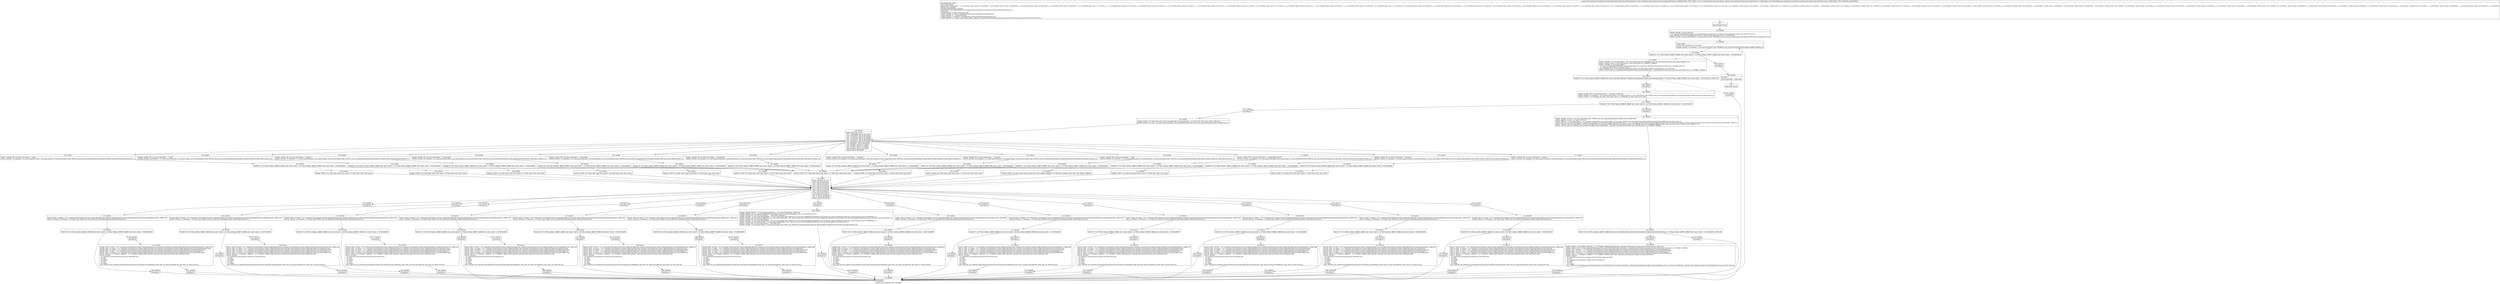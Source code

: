 digraph "CFG forandroidx.constraintlayout.motion.widget.KeyTimeCycle.addTimeValues(Ljava\/util\/HashMap;)V" {
Node_152 [shape=record,label="{152\:\ ?|MTH_ENTER_BLOCK\l}"];
Node_154 [shape=record,label="{154\:\ 0x0000|0x0000: INVOKE  (r0 I:java.util.Set) = \l  (r12 I:java.util.HashMap A[D('splines' java.util.HashMap\<java.lang.String, androidx.constraintlayout.motion.utils.ViewTimeCycle\>)])\l type: VIRTUAL call: java.util.HashMap.keySet():java.util.Set A[MD:():java.util.Set\<K\> (c)] (LINE:190)\l0x0004: INVOKE  (r0 I:java.util.Iterator) = (r0 I:java.util.Set) type: INTERFACE call: java.util.Set.iterator():java.util.Iterator A[MD:():java.util.Iterator\<E\> (c)]\l}"];
Node_155 [shape=record,label="{155\:\ 0x0008|LOOP_START\lLOOP:0: B:155:0x0008\-\>B:275:0x0008\l|0x0008: INVOKE  (r1 I:boolean) = (r0 I:java.util.Iterator) type: INTERFACE call: java.util.Iterator.hasNext():boolean A[MD:():boolean (c)]\l}"];
Node_156 [shape=record,label="{156\:\ 0x000c|0x000c: IF  (r1 I:??[int, boolean, OBJECT, ARRAY, byte, short, char]) == (0 ??[int, boolean, OBJECT, ARRAY, byte, short, char])  \-\> B:246:0x020d \l}"];
Node_157 [shape=record,label="{157\:\ 0x000e|0x000e: INVOKE  (r1 I:java.lang.Object) = (r0 I:java.util.Iterator) type: INTERFACE call: java.util.Iterator.next():java.lang.Object A[MD:():E (c)]\l0x0012: CHECK_CAST (r1 I:java.lang.String) = (java.lang.String) (r1 I:??[OBJECT, ARRAY]) \l0x0014: INVOKE  (r2 I:java.lang.Object) = \l  (r12 I:java.util.HashMap A[D('splines' java.util.HashMap\<java.lang.String, androidx.constraintlayout.motion.utils.ViewTimeCycle\>)])\l  (r1 I:java.lang.Object A[D('s' java.lang.String)])\l type: VIRTUAL call: java.util.HashMap.get(java.lang.Object):java.lang.Object A[MD:(java.lang.Object):V (c)] (LINE:191)\l0x0018: CHECK_CAST (r2 I:androidx.constraintlayout.motion.utils.ViewTimeCycle) = (androidx.constraintlayout.motion.utils.ViewTimeCycle) (r2 I:??[OBJECT, ARRAY]) \l}"];
Node_158 [shape=record,label="{158\:\ 0x001a|0x001a: IF  (r2 I:??[int, boolean, OBJECT, ARRAY, byte, short, char] A[D('splineSet' androidx.constraintlayout.motion.utils.ViewTimeCycle)]) != (0 ??[int, boolean, OBJECT, ARRAY, byte, short, char])  \-\> B:245:0x001d  (LINE:192)\l}"];
Node_245 [shape=record,label="{245\:\ 0x001d|SYNTHETIC\l}"];
Node_160 [shape=record,label="{160\:\ 0x001d|0x001d: CONST_STR  (r3 I:java.lang.String) =  \"CUSTOM\"  (LINE:195)\l0x001f: INVOKE  (r4 I:boolean) = (r1 I:java.lang.String A[D('s' java.lang.String)]), (r3 I:java.lang.String) type: VIRTUAL call: java.lang.String.startsWith(java.lang.String):boolean A[MD:(java.lang.String):boolean (c)]\l0x0023: CONST  (r5 I:??[boolean, int, float, short, byte, char]) = (1 ??[boolean, int, float, short, byte, char]) \l}"];
Node_161 [shape=record,label="{161\:\ 0x0024|0x0024: IF  (r4 I:??[int, boolean, OBJECT, ARRAY, byte, short, char]) == (0 ??[int, boolean, OBJECT, ARRAY, byte, short, char])  \-\> B:247:0x0049 \l}"];
Node_247 [shape=record,label="{247\:\ 0x0049|SYNTHETIC\l}"];
Node_165 [shape=record,label="{165\:\ 0x0049|0x0049: CONST  (r3 I:??[int, float, short, byte, char] A[D('cKey' java.lang.String)]) = (\-1 ??[int, float, short, byte, char])  (LINE:203)\l0x004a: INVOKE  (r4 I:int) = (r1 I:java.lang.String A[D('s' java.lang.String)]) type: VIRTUAL call: java.lang.String.hashCode():int A[MD:():int (c)]\l}"];
Node_166 [shape=record,label="{166\:\ 0x004e|0x004e: SWITCH  (r4 I:??)\l case \-1249320806: goto B:201:0x00c6\l case \-1249320805: goto B:198:0x00bc\l case \-1225497657: goto B:195:0x00b1\l case \-1225497656: goto B:192:0x00a6\l case \-1225497655: goto B:189:0x009b\l case \-1001078227: goto B:186:0x0090\l case \-908189618: goto B:183:0x0086\l case \-908189617: goto B:180:0x007c\l case \-40300674: goto B:177:0x0072\l case \-4379043: goto B:174:0x0069\l case 37232917: goto B:171:0x005e\l case 92909918: goto B:168:0x0053\l default: goto B:204:0x00d0 \l}"];
Node_168 [shape=record,label="{168\:\ 0x0053|0x0053: CONST_STR  (r4 I:java.lang.String) =  \"alpha\" \l0x0055: INVOKE  (r4 I:boolean) = (r1 I:java.lang.String A[D('s' java.lang.String)]), (r4 I:java.lang.Object) type: VIRTUAL call: java.lang.String.equals(java.lang.Object):boolean A[MD:(java.lang.Object):boolean (c)]\l}"];
Node_169 [shape=record,label="{169\:\ 0x0059|0x0059: IF  (r4 I:??[int, boolean, OBJECT, ARRAY, byte, short, char]) == (0 ??[int, boolean, OBJECT, ARRAY, byte, short, char])  \-\> B:204:0x00d0 \l}"];
Node_170 [shape=record,label="{170\:\ 0x005b|0x005b: CONST  (r5 I:??[int, float, boolean, short, byte, char, OBJECT, ARRAY]) = (0 ??[int, float, boolean, short, byte, char, OBJECT, ARRAY]) \l}"];
Node_205 [shape=record,label="{205\:\ 0x00d1|0x00d1: SWITCH  (r5 I:??)\l case 0: goto B:260:0x01f5\l case 1: goto B:259:0x01de\l case 2: goto B:258:0x01c7\l case 3: goto B:257:0x01b0\l case 4: goto B:256:0x0199\l case 5: goto B:255:0x0181\l case 6: goto B:254:0x0169\l case 7: goto B:253:0x0151\l case 8: goto B:252:0x0139\l case 9: goto B:251:0x0121\l case 10: goto B:250:0x0109\l case 11: goto B:249:0x00f1\l default: goto B:262:0x00d4 \l}"];
Node_249 [shape=record,label="{249\:\ 0x00f1|SYNTHETIC\l}"];
Node_207 [shape=record,label="{207\:\ 0x00f1|0x00f1: IGET  (r3 I:float) = (r11 I:androidx.constraintlayout.motion.widget.KeyTimeCycle) androidx.constraintlayout.motion.widget.KeyTimeCycle.mProgress float  (LINE:260)\l0x00f3: INVOKE  (r3 I:boolean) = (r3 I:float) type: STATIC call: java.lang.Float.isNaN(float):boolean A[MD:(float):boolean (c)]\l}"];
Node_208 [shape=record,label="{208\:\ 0x00f7|0x00f7: IF  (r3 I:??[int, boolean, OBJECT, ARRAY, byte, short, char]) != (0 ??[int, boolean, OBJECT, ARRAY, byte, short, char])  \-\> B:277:0x0008 \l}"];
Node_263 [shape=record,label="{263\:\ 0x00f9|SYNTHETIC\l}"];
Node_209 [shape=record,label="{209\:\ 0x00f9|0x00f9: IGET  (r4 I:int) = (r11 I:androidx.constraintlayout.motion.widget.KeyTimeCycle) androidx.constraintlayout.motion.widget.KeyTimeCycle.mFramePosition int  (LINE:261)\l0x00fb: IGET  (r5 I:float) = (r11 I:androidx.constraintlayout.motion.widget.KeyTimeCycle) androidx.constraintlayout.motion.widget.KeyTimeCycle.mProgress float \l0x00fd: IGET  (r6 I:float) = (r11 I:androidx.constraintlayout.motion.widget.KeyTimeCycle) androidx.constraintlayout.motion.widget.KeyTimeCycle.mWavePeriod float \l0x00ff: IGET  (r7 I:int) = (r11 I:androidx.constraintlayout.motion.widget.KeyTimeCycle) androidx.constraintlayout.motion.widget.KeyTimeCycle.mWaveShape int \l0x0101: IGET  (r8 I:float) = (r11 I:androidx.constraintlayout.motion.widget.KeyTimeCycle) androidx.constraintlayout.motion.widget.KeyTimeCycle.mWaveOffset float \l0x0103: MOVE  (r3 I:??[OBJECT, ARRAY]) = (r2 I:??[OBJECT, ARRAY] A[D('splineSet' androidx.constraintlayout.motion.utils.ViewTimeCycle)]) \l0x0104: INVOKE  \l  (r3 I:androidx.constraintlayout.motion.utils.ViewTimeCycle)\l  (r4 I:int)\l  (r5 I:float)\l  (r6 I:float)\l  (r7 I:int)\l  (r8 I:float)\l type: VIRTUAL call: androidx.constraintlayout.motion.utils.ViewTimeCycle.setPoint(int, float, float, int, float):void A[MD:(int, float, float, int, float):void (m)]\l}"];
Node_278 [shape=record,label="{278\:\ 0x0008|SYNTHETIC\l}"];
Node_275 [shape=record,label="{275\:\ 0x0008|LOOP_END\lSYNTHETIC\lLOOP:0: B:155:0x0008\-\>B:275:0x0008\l}"];
Node_277 [shape=record,label="{277\:\ 0x0008|SYNTHETIC\l}"];
Node_250 [shape=record,label="{250\:\ 0x0109|SYNTHETIC\l}"];
Node_210 [shape=record,label="{210\:\ 0x0109|0x0109: IGET  (r3 I:float) = (r11 I:androidx.constraintlayout.motion.widget.KeyTimeCycle) androidx.constraintlayout.motion.widget.KeyTimeCycle.mTranslationZ float  (LINE:255)\l0x010b: INVOKE  (r3 I:boolean) = (r3 I:float) type: STATIC call: java.lang.Float.isNaN(float):boolean A[MD:(float):boolean (c)]\l}"];
Node_211 [shape=record,label="{211\:\ 0x010f|0x010f: IF  (r3 I:??[int, boolean, OBJECT, ARRAY, byte, short, char]) != (0 ??[int, boolean, OBJECT, ARRAY, byte, short, char])  \-\> B:279:0x0008 \l}"];
Node_264 [shape=record,label="{264\:\ 0x0111|SYNTHETIC\l}"];
Node_212 [shape=record,label="{212\:\ 0x0111|0x0111: IGET  (r4 I:int) = (r11 I:androidx.constraintlayout.motion.widget.KeyTimeCycle) androidx.constraintlayout.motion.widget.KeyTimeCycle.mFramePosition int  (LINE:256)\l0x0113: IGET  (r5 I:float) = (r11 I:androidx.constraintlayout.motion.widget.KeyTimeCycle) androidx.constraintlayout.motion.widget.KeyTimeCycle.mTranslationZ float \l0x0115: IGET  (r6 I:float) = (r11 I:androidx.constraintlayout.motion.widget.KeyTimeCycle) androidx.constraintlayout.motion.widget.KeyTimeCycle.mWavePeriod float \l0x0117: IGET  (r7 I:int) = (r11 I:androidx.constraintlayout.motion.widget.KeyTimeCycle) androidx.constraintlayout.motion.widget.KeyTimeCycle.mWaveShape int \l0x0119: IGET  (r8 I:float) = (r11 I:androidx.constraintlayout.motion.widget.KeyTimeCycle) androidx.constraintlayout.motion.widget.KeyTimeCycle.mWaveOffset float \l0x011b: MOVE  (r3 I:??[OBJECT, ARRAY]) = (r2 I:??[OBJECT, ARRAY] A[D('splineSet' androidx.constraintlayout.motion.utils.ViewTimeCycle)]) \l0x011c: INVOKE  \l  (r3 I:androidx.constraintlayout.motion.utils.ViewTimeCycle)\l  (r4 I:int)\l  (r5 I:float)\l  (r6 I:float)\l  (r7 I:int)\l  (r8 I:float)\l type: VIRTUAL call: androidx.constraintlayout.motion.utils.ViewTimeCycle.setPoint(int, float, float, int, float):void A[MD:(int, float, float, int, float):void (m)]\l}"];
Node_280 [shape=record,label="{280\:\ 0x0008|SYNTHETIC\l}"];
Node_279 [shape=record,label="{279\:\ 0x0008|SYNTHETIC\l}"];
Node_251 [shape=record,label="{251\:\ 0x0121|SYNTHETIC\l}"];
Node_213 [shape=record,label="{213\:\ 0x0121|0x0121: IGET  (r3 I:float) = (r11 I:androidx.constraintlayout.motion.widget.KeyTimeCycle) androidx.constraintlayout.motion.widget.KeyTimeCycle.mTranslationY float  (LINE:250)\l0x0123: INVOKE  (r3 I:boolean) = (r3 I:float) type: STATIC call: java.lang.Float.isNaN(float):boolean A[MD:(float):boolean (c)]\l}"];
Node_214 [shape=record,label="{214\:\ 0x0127|0x0127: IF  (r3 I:??[int, boolean, OBJECT, ARRAY, byte, short, char]) != (0 ??[int, boolean, OBJECT, ARRAY, byte, short, char])  \-\> B:281:0x0008 \l}"];
Node_265 [shape=record,label="{265\:\ 0x0129|SYNTHETIC\l}"];
Node_215 [shape=record,label="{215\:\ 0x0129|0x0129: IGET  (r4 I:int) = (r11 I:androidx.constraintlayout.motion.widget.KeyTimeCycle) androidx.constraintlayout.motion.widget.KeyTimeCycle.mFramePosition int  (LINE:251)\l0x012b: IGET  (r5 I:float) = (r11 I:androidx.constraintlayout.motion.widget.KeyTimeCycle) androidx.constraintlayout.motion.widget.KeyTimeCycle.mTranslationY float \l0x012d: IGET  (r6 I:float) = (r11 I:androidx.constraintlayout.motion.widget.KeyTimeCycle) androidx.constraintlayout.motion.widget.KeyTimeCycle.mWavePeriod float \l0x012f: IGET  (r7 I:int) = (r11 I:androidx.constraintlayout.motion.widget.KeyTimeCycle) androidx.constraintlayout.motion.widget.KeyTimeCycle.mWaveShape int \l0x0131: IGET  (r8 I:float) = (r11 I:androidx.constraintlayout.motion.widget.KeyTimeCycle) androidx.constraintlayout.motion.widget.KeyTimeCycle.mWaveOffset float \l0x0133: MOVE  (r3 I:??[OBJECT, ARRAY]) = (r2 I:??[OBJECT, ARRAY] A[D('splineSet' androidx.constraintlayout.motion.utils.ViewTimeCycle)]) \l0x0134: INVOKE  \l  (r3 I:androidx.constraintlayout.motion.utils.ViewTimeCycle)\l  (r4 I:int)\l  (r5 I:float)\l  (r6 I:float)\l  (r7 I:int)\l  (r8 I:float)\l type: VIRTUAL call: androidx.constraintlayout.motion.utils.ViewTimeCycle.setPoint(int, float, float, int, float):void A[MD:(int, float, float, int, float):void (m)]\l}"];
Node_282 [shape=record,label="{282\:\ 0x0008|SYNTHETIC\l}"];
Node_281 [shape=record,label="{281\:\ 0x0008|SYNTHETIC\l}"];
Node_252 [shape=record,label="{252\:\ 0x0139|SYNTHETIC\l}"];
Node_216 [shape=record,label="{216\:\ 0x0139|0x0139: IGET  (r3 I:float) = (r11 I:androidx.constraintlayout.motion.widget.KeyTimeCycle) androidx.constraintlayout.motion.widget.KeyTimeCycle.mTranslationX float  (LINE:245)\l0x013b: INVOKE  (r3 I:boolean) = (r3 I:float) type: STATIC call: java.lang.Float.isNaN(float):boolean A[MD:(float):boolean (c)]\l}"];
Node_217 [shape=record,label="{217\:\ 0x013f|0x013f: IF  (r3 I:??[int, boolean, OBJECT, ARRAY, byte, short, char]) != (0 ??[int, boolean, OBJECT, ARRAY, byte, short, char])  \-\> B:283:0x0008 \l}"];
Node_266 [shape=record,label="{266\:\ 0x0141|SYNTHETIC\l}"];
Node_218 [shape=record,label="{218\:\ 0x0141|0x0141: IGET  (r4 I:int) = (r11 I:androidx.constraintlayout.motion.widget.KeyTimeCycle) androidx.constraintlayout.motion.widget.KeyTimeCycle.mFramePosition int  (LINE:246)\l0x0143: IGET  (r5 I:float) = (r11 I:androidx.constraintlayout.motion.widget.KeyTimeCycle) androidx.constraintlayout.motion.widget.KeyTimeCycle.mTranslationX float \l0x0145: IGET  (r6 I:float) = (r11 I:androidx.constraintlayout.motion.widget.KeyTimeCycle) androidx.constraintlayout.motion.widget.KeyTimeCycle.mWavePeriod float \l0x0147: IGET  (r7 I:int) = (r11 I:androidx.constraintlayout.motion.widget.KeyTimeCycle) androidx.constraintlayout.motion.widget.KeyTimeCycle.mWaveShape int \l0x0149: IGET  (r8 I:float) = (r11 I:androidx.constraintlayout.motion.widget.KeyTimeCycle) androidx.constraintlayout.motion.widget.KeyTimeCycle.mWaveOffset float \l0x014b: MOVE  (r3 I:??[OBJECT, ARRAY]) = (r2 I:??[OBJECT, ARRAY] A[D('splineSet' androidx.constraintlayout.motion.utils.ViewTimeCycle)]) \l0x014c: INVOKE  \l  (r3 I:androidx.constraintlayout.motion.utils.ViewTimeCycle)\l  (r4 I:int)\l  (r5 I:float)\l  (r6 I:float)\l  (r7 I:int)\l  (r8 I:float)\l type: VIRTUAL call: androidx.constraintlayout.motion.utils.ViewTimeCycle.setPoint(int, float, float, int, float):void A[MD:(int, float, float, int, float):void (m)]\l}"];
Node_284 [shape=record,label="{284\:\ 0x0008|SYNTHETIC\l}"];
Node_283 [shape=record,label="{283\:\ 0x0008|SYNTHETIC\l}"];
Node_253 [shape=record,label="{253\:\ 0x0151|SYNTHETIC\l}"];
Node_219 [shape=record,label="{219\:\ 0x0151|0x0151: IGET  (r3 I:float) = (r11 I:androidx.constraintlayout.motion.widget.KeyTimeCycle) androidx.constraintlayout.motion.widget.KeyTimeCycle.mScaleY float  (LINE:240)\l0x0153: INVOKE  (r3 I:boolean) = (r3 I:float) type: STATIC call: java.lang.Float.isNaN(float):boolean A[MD:(float):boolean (c)]\l}"];
Node_220 [shape=record,label="{220\:\ 0x0157|0x0157: IF  (r3 I:??[int, boolean, OBJECT, ARRAY, byte, short, char]) != (0 ??[int, boolean, OBJECT, ARRAY, byte, short, char])  \-\> B:285:0x0008 \l}"];
Node_267 [shape=record,label="{267\:\ 0x0159|SYNTHETIC\l}"];
Node_221 [shape=record,label="{221\:\ 0x0159|0x0159: IGET  (r4 I:int) = (r11 I:androidx.constraintlayout.motion.widget.KeyTimeCycle) androidx.constraintlayout.motion.widget.KeyTimeCycle.mFramePosition int  (LINE:241)\l0x015b: IGET  (r5 I:float) = (r11 I:androidx.constraintlayout.motion.widget.KeyTimeCycle) androidx.constraintlayout.motion.widget.KeyTimeCycle.mScaleY float \l0x015d: IGET  (r6 I:float) = (r11 I:androidx.constraintlayout.motion.widget.KeyTimeCycle) androidx.constraintlayout.motion.widget.KeyTimeCycle.mWavePeriod float \l0x015f: IGET  (r7 I:int) = (r11 I:androidx.constraintlayout.motion.widget.KeyTimeCycle) androidx.constraintlayout.motion.widget.KeyTimeCycle.mWaveShape int \l0x0161: IGET  (r8 I:float) = (r11 I:androidx.constraintlayout.motion.widget.KeyTimeCycle) androidx.constraintlayout.motion.widget.KeyTimeCycle.mWaveOffset float \l0x0163: MOVE  (r3 I:??[OBJECT, ARRAY]) = (r2 I:??[OBJECT, ARRAY] A[D('splineSet' androidx.constraintlayout.motion.utils.ViewTimeCycle)]) \l0x0164: INVOKE  \l  (r3 I:androidx.constraintlayout.motion.utils.ViewTimeCycle)\l  (r4 I:int)\l  (r5 I:float)\l  (r6 I:float)\l  (r7 I:int)\l  (r8 I:float)\l type: VIRTUAL call: androidx.constraintlayout.motion.utils.ViewTimeCycle.setPoint(int, float, float, int, float):void A[MD:(int, float, float, int, float):void (m)]\l}"];
Node_286 [shape=record,label="{286\:\ 0x0008|SYNTHETIC\l}"];
Node_285 [shape=record,label="{285\:\ 0x0008|SYNTHETIC\l}"];
Node_254 [shape=record,label="{254\:\ 0x0169|SYNTHETIC\l}"];
Node_222 [shape=record,label="{222\:\ 0x0169|0x0169: IGET  (r3 I:float) = (r11 I:androidx.constraintlayout.motion.widget.KeyTimeCycle) androidx.constraintlayout.motion.widget.KeyTimeCycle.mScaleX float  (LINE:235)\l0x016b: INVOKE  (r3 I:boolean) = (r3 I:float) type: STATIC call: java.lang.Float.isNaN(float):boolean A[MD:(float):boolean (c)]\l}"];
Node_223 [shape=record,label="{223\:\ 0x016f|0x016f: IF  (r3 I:??[int, boolean, OBJECT, ARRAY, byte, short, char]) != (0 ??[int, boolean, OBJECT, ARRAY, byte, short, char])  \-\> B:287:0x0008 \l}"];
Node_268 [shape=record,label="{268\:\ 0x0171|SYNTHETIC\l}"];
Node_224 [shape=record,label="{224\:\ 0x0171|0x0171: IGET  (r4 I:int) = (r11 I:androidx.constraintlayout.motion.widget.KeyTimeCycle) androidx.constraintlayout.motion.widget.KeyTimeCycle.mFramePosition int  (LINE:236)\l0x0173: IGET  (r5 I:float) = (r11 I:androidx.constraintlayout.motion.widget.KeyTimeCycle) androidx.constraintlayout.motion.widget.KeyTimeCycle.mScaleX float \l0x0175: IGET  (r6 I:float) = (r11 I:androidx.constraintlayout.motion.widget.KeyTimeCycle) androidx.constraintlayout.motion.widget.KeyTimeCycle.mWavePeriod float \l0x0177: IGET  (r7 I:int) = (r11 I:androidx.constraintlayout.motion.widget.KeyTimeCycle) androidx.constraintlayout.motion.widget.KeyTimeCycle.mWaveShape int \l0x0179: IGET  (r8 I:float) = (r11 I:androidx.constraintlayout.motion.widget.KeyTimeCycle) androidx.constraintlayout.motion.widget.KeyTimeCycle.mWaveOffset float \l0x017b: MOVE  (r3 I:??[OBJECT, ARRAY]) = (r2 I:??[OBJECT, ARRAY] A[D('splineSet' androidx.constraintlayout.motion.utils.ViewTimeCycle)]) \l0x017c: INVOKE  \l  (r3 I:androidx.constraintlayout.motion.utils.ViewTimeCycle)\l  (r4 I:int)\l  (r5 I:float)\l  (r6 I:float)\l  (r7 I:int)\l  (r8 I:float)\l type: VIRTUAL call: androidx.constraintlayout.motion.utils.ViewTimeCycle.setPoint(int, float, float, int, float):void A[MD:(int, float, float, int, float):void (m)]\l}"];
Node_288 [shape=record,label="{288\:\ 0x0008|SYNTHETIC\l}"];
Node_287 [shape=record,label="{287\:\ 0x0008|SYNTHETIC\l}"];
Node_255 [shape=record,label="{255\:\ 0x0181|SYNTHETIC\l}"];
Node_225 [shape=record,label="{225\:\ 0x0181|0x0181: IGET  (r3 I:float) = (r11 I:androidx.constraintlayout.motion.widget.KeyTimeCycle) androidx.constraintlayout.motion.widget.KeyTimeCycle.mTransitionPathRotate float  (LINE:230)\l0x0183: INVOKE  (r3 I:boolean) = (r3 I:float) type: STATIC call: java.lang.Float.isNaN(float):boolean A[MD:(float):boolean (c)]\l}"];
Node_226 [shape=record,label="{226\:\ 0x0187|0x0187: IF  (r3 I:??[int, boolean, OBJECT, ARRAY, byte, short, char]) != (0 ??[int, boolean, OBJECT, ARRAY, byte, short, char])  \-\> B:289:0x0008 \l}"];
Node_269 [shape=record,label="{269\:\ 0x0189|SYNTHETIC\l}"];
Node_227 [shape=record,label="{227\:\ 0x0189|0x0189: IGET  (r4 I:int) = (r11 I:androidx.constraintlayout.motion.widget.KeyTimeCycle) androidx.constraintlayout.motion.widget.KeyTimeCycle.mFramePosition int  (LINE:231)\l0x018b: IGET  (r5 I:float) = (r11 I:androidx.constraintlayout.motion.widget.KeyTimeCycle) androidx.constraintlayout.motion.widget.KeyTimeCycle.mTransitionPathRotate float \l0x018d: IGET  (r6 I:float) = (r11 I:androidx.constraintlayout.motion.widget.KeyTimeCycle) androidx.constraintlayout.motion.widget.KeyTimeCycle.mWavePeriod float \l0x018f: IGET  (r7 I:int) = (r11 I:androidx.constraintlayout.motion.widget.KeyTimeCycle) androidx.constraintlayout.motion.widget.KeyTimeCycle.mWaveShape int \l0x0191: IGET  (r8 I:float) = (r11 I:androidx.constraintlayout.motion.widget.KeyTimeCycle) androidx.constraintlayout.motion.widget.KeyTimeCycle.mWaveOffset float \l0x0193: MOVE  (r3 I:??[OBJECT, ARRAY]) = (r2 I:??[OBJECT, ARRAY] A[D('splineSet' androidx.constraintlayout.motion.utils.ViewTimeCycle)]) \l0x0194: INVOKE  \l  (r3 I:androidx.constraintlayout.motion.utils.ViewTimeCycle)\l  (r4 I:int)\l  (r5 I:float)\l  (r6 I:float)\l  (r7 I:int)\l  (r8 I:float)\l type: VIRTUAL call: androidx.constraintlayout.motion.utils.ViewTimeCycle.setPoint(int, float, float, int, float):void A[MD:(int, float, float, int, float):void (m)]\l}"];
Node_290 [shape=record,label="{290\:\ 0x0008|SYNTHETIC\l}"];
Node_289 [shape=record,label="{289\:\ 0x0008|SYNTHETIC\l}"];
Node_256 [shape=record,label="{256\:\ 0x0199|SYNTHETIC\l}"];
Node_228 [shape=record,label="{228\:\ 0x0199|0x0199: IGET  (r3 I:float) = (r11 I:androidx.constraintlayout.motion.widget.KeyTimeCycle) androidx.constraintlayout.motion.widget.KeyTimeCycle.mRotationY float  (LINE:225)\l0x019b: INVOKE  (r3 I:boolean) = (r3 I:float) type: STATIC call: java.lang.Float.isNaN(float):boolean A[MD:(float):boolean (c)]\l}"];
Node_229 [shape=record,label="{229\:\ 0x019f|0x019f: IF  (r3 I:??[int, boolean, OBJECT, ARRAY, byte, short, char]) != (0 ??[int, boolean, OBJECT, ARRAY, byte, short, char])  \-\> B:291:0x0008 \l}"];
Node_270 [shape=record,label="{270\:\ 0x01a1|SYNTHETIC\l}"];
Node_230 [shape=record,label="{230\:\ 0x01a1|0x01a1: IGET  (r4 I:int) = (r11 I:androidx.constraintlayout.motion.widget.KeyTimeCycle) androidx.constraintlayout.motion.widget.KeyTimeCycle.mFramePosition int  (LINE:226)\l0x01a3: IGET  (r5 I:float) = (r11 I:androidx.constraintlayout.motion.widget.KeyTimeCycle) androidx.constraintlayout.motion.widget.KeyTimeCycle.mRotationY float \l0x01a5: IGET  (r6 I:float) = (r11 I:androidx.constraintlayout.motion.widget.KeyTimeCycle) androidx.constraintlayout.motion.widget.KeyTimeCycle.mWavePeriod float \l0x01a7: IGET  (r7 I:int) = (r11 I:androidx.constraintlayout.motion.widget.KeyTimeCycle) androidx.constraintlayout.motion.widget.KeyTimeCycle.mWaveShape int \l0x01a9: IGET  (r8 I:float) = (r11 I:androidx.constraintlayout.motion.widget.KeyTimeCycle) androidx.constraintlayout.motion.widget.KeyTimeCycle.mWaveOffset float \l0x01ab: MOVE  (r3 I:??[OBJECT, ARRAY]) = (r2 I:??[OBJECT, ARRAY] A[D('splineSet' androidx.constraintlayout.motion.utils.ViewTimeCycle)]) \l0x01ac: INVOKE  \l  (r3 I:androidx.constraintlayout.motion.utils.ViewTimeCycle)\l  (r4 I:int)\l  (r5 I:float)\l  (r6 I:float)\l  (r7 I:int)\l  (r8 I:float)\l type: VIRTUAL call: androidx.constraintlayout.motion.utils.ViewTimeCycle.setPoint(int, float, float, int, float):void A[MD:(int, float, float, int, float):void (m)]\l}"];
Node_292 [shape=record,label="{292\:\ 0x0008|SYNTHETIC\l}"];
Node_291 [shape=record,label="{291\:\ 0x0008|SYNTHETIC\l}"];
Node_257 [shape=record,label="{257\:\ 0x01b0|SYNTHETIC\l}"];
Node_231 [shape=record,label="{231\:\ 0x01b0|0x01b0: IGET  (r3 I:float) = (r11 I:androidx.constraintlayout.motion.widget.KeyTimeCycle) androidx.constraintlayout.motion.widget.KeyTimeCycle.mRotationX float  (LINE:220)\l0x01b2: INVOKE  (r3 I:boolean) = (r3 I:float) type: STATIC call: java.lang.Float.isNaN(float):boolean A[MD:(float):boolean (c)]\l}"];
Node_232 [shape=record,label="{232\:\ 0x01b6|0x01b6: IF  (r3 I:??[int, boolean, OBJECT, ARRAY, byte, short, char]) != (0 ??[int, boolean, OBJECT, ARRAY, byte, short, char])  \-\> B:293:0x0008 \l}"];
Node_271 [shape=record,label="{271\:\ 0x01b8|SYNTHETIC\l}"];
Node_233 [shape=record,label="{233\:\ 0x01b8|0x01b8: IGET  (r4 I:int) = (r11 I:androidx.constraintlayout.motion.widget.KeyTimeCycle) androidx.constraintlayout.motion.widget.KeyTimeCycle.mFramePosition int  (LINE:221)\l0x01ba: IGET  (r5 I:float) = (r11 I:androidx.constraintlayout.motion.widget.KeyTimeCycle) androidx.constraintlayout.motion.widget.KeyTimeCycle.mRotationX float \l0x01bc: IGET  (r6 I:float) = (r11 I:androidx.constraintlayout.motion.widget.KeyTimeCycle) androidx.constraintlayout.motion.widget.KeyTimeCycle.mWavePeriod float \l0x01be: IGET  (r7 I:int) = (r11 I:androidx.constraintlayout.motion.widget.KeyTimeCycle) androidx.constraintlayout.motion.widget.KeyTimeCycle.mWaveShape int \l0x01c0: IGET  (r8 I:float) = (r11 I:androidx.constraintlayout.motion.widget.KeyTimeCycle) androidx.constraintlayout.motion.widget.KeyTimeCycle.mWaveOffset float \l0x01c2: MOVE  (r3 I:??[OBJECT, ARRAY]) = (r2 I:??[OBJECT, ARRAY] A[D('splineSet' androidx.constraintlayout.motion.utils.ViewTimeCycle)]) \l0x01c3: INVOKE  \l  (r3 I:androidx.constraintlayout.motion.utils.ViewTimeCycle)\l  (r4 I:int)\l  (r5 I:float)\l  (r6 I:float)\l  (r7 I:int)\l  (r8 I:float)\l type: VIRTUAL call: androidx.constraintlayout.motion.utils.ViewTimeCycle.setPoint(int, float, float, int, float):void A[MD:(int, float, float, int, float):void (m)]\l}"];
Node_294 [shape=record,label="{294\:\ 0x0008|SYNTHETIC\l}"];
Node_293 [shape=record,label="{293\:\ 0x0008|SYNTHETIC\l}"];
Node_258 [shape=record,label="{258\:\ 0x01c7|SYNTHETIC\l}"];
Node_234 [shape=record,label="{234\:\ 0x01c7|0x01c7: IGET  (r3 I:float) = (r11 I:androidx.constraintlayout.motion.widget.KeyTimeCycle) androidx.constraintlayout.motion.widget.KeyTimeCycle.mRotation float  (LINE:215)\l0x01c9: INVOKE  (r3 I:boolean) = (r3 I:float) type: STATIC call: java.lang.Float.isNaN(float):boolean A[MD:(float):boolean (c)]\l}"];
Node_235 [shape=record,label="{235\:\ 0x01cd|0x01cd: IF  (r3 I:??[int, boolean, OBJECT, ARRAY, byte, short, char]) != (0 ??[int, boolean, OBJECT, ARRAY, byte, short, char])  \-\> B:295:0x0008 \l}"];
Node_272 [shape=record,label="{272\:\ 0x01cf|SYNTHETIC\l}"];
Node_236 [shape=record,label="{236\:\ 0x01cf|0x01cf: IGET  (r4 I:int) = (r11 I:androidx.constraintlayout.motion.widget.KeyTimeCycle) androidx.constraintlayout.motion.widget.KeyTimeCycle.mFramePosition int  (LINE:216)\l0x01d1: IGET  (r5 I:float) = (r11 I:androidx.constraintlayout.motion.widget.KeyTimeCycle) androidx.constraintlayout.motion.widget.KeyTimeCycle.mRotation float \l0x01d3: IGET  (r6 I:float) = (r11 I:androidx.constraintlayout.motion.widget.KeyTimeCycle) androidx.constraintlayout.motion.widget.KeyTimeCycle.mWavePeriod float \l0x01d5: IGET  (r7 I:int) = (r11 I:androidx.constraintlayout.motion.widget.KeyTimeCycle) androidx.constraintlayout.motion.widget.KeyTimeCycle.mWaveShape int \l0x01d7: IGET  (r8 I:float) = (r11 I:androidx.constraintlayout.motion.widget.KeyTimeCycle) androidx.constraintlayout.motion.widget.KeyTimeCycle.mWaveOffset float \l0x01d9: MOVE  (r3 I:??[OBJECT, ARRAY]) = (r2 I:??[OBJECT, ARRAY] A[D('splineSet' androidx.constraintlayout.motion.utils.ViewTimeCycle)]) \l0x01da: INVOKE  \l  (r3 I:androidx.constraintlayout.motion.utils.ViewTimeCycle)\l  (r4 I:int)\l  (r5 I:float)\l  (r6 I:float)\l  (r7 I:int)\l  (r8 I:float)\l type: VIRTUAL call: androidx.constraintlayout.motion.utils.ViewTimeCycle.setPoint(int, float, float, int, float):void A[MD:(int, float, float, int, float):void (m)]\l}"];
Node_296 [shape=record,label="{296\:\ 0x0008|SYNTHETIC\l}"];
Node_295 [shape=record,label="{295\:\ 0x0008|SYNTHETIC\l}"];
Node_259 [shape=record,label="{259\:\ 0x01de|SYNTHETIC\l}"];
Node_237 [shape=record,label="{237\:\ 0x01de|0x01de: IGET  (r3 I:float) = (r11 I:androidx.constraintlayout.motion.widget.KeyTimeCycle) androidx.constraintlayout.motion.widget.KeyTimeCycle.mElevation float  (LINE:210)\l0x01e0: INVOKE  (r3 I:boolean) = (r3 I:float) type: STATIC call: java.lang.Float.isNaN(float):boolean A[MD:(float):boolean (c)]\l}"];
Node_238 [shape=record,label="{238\:\ 0x01e4|0x01e4: IF  (r3 I:??[int, boolean, OBJECT, ARRAY, byte, short, char]) != (0 ??[int, boolean, OBJECT, ARRAY, byte, short, char])  \-\> B:297:0x0008 \l}"];
Node_273 [shape=record,label="{273\:\ 0x01e6|SYNTHETIC\l}"];
Node_239 [shape=record,label="{239\:\ 0x01e6|0x01e6: IGET  (r4 I:int) = (r11 I:androidx.constraintlayout.motion.widget.KeyTimeCycle) androidx.constraintlayout.motion.widget.KeyTimeCycle.mFramePosition int  (LINE:211)\l0x01e8: IGET  (r5 I:float) = (r11 I:androidx.constraintlayout.motion.widget.KeyTimeCycle) androidx.constraintlayout.motion.widget.KeyTimeCycle.mElevation float \l0x01ea: IGET  (r6 I:float) = (r11 I:androidx.constraintlayout.motion.widget.KeyTimeCycle) androidx.constraintlayout.motion.widget.KeyTimeCycle.mWavePeriod float \l0x01ec: IGET  (r7 I:int) = (r11 I:androidx.constraintlayout.motion.widget.KeyTimeCycle) androidx.constraintlayout.motion.widget.KeyTimeCycle.mWaveShape int \l0x01ee: IGET  (r8 I:float) = (r11 I:androidx.constraintlayout.motion.widget.KeyTimeCycle) androidx.constraintlayout.motion.widget.KeyTimeCycle.mWaveOffset float \l0x01f0: MOVE  (r3 I:??[OBJECT, ARRAY]) = (r2 I:??[OBJECT, ARRAY] A[D('splineSet' androidx.constraintlayout.motion.utils.ViewTimeCycle)]) \l0x01f1: INVOKE  \l  (r3 I:androidx.constraintlayout.motion.utils.ViewTimeCycle)\l  (r4 I:int)\l  (r5 I:float)\l  (r6 I:float)\l  (r7 I:int)\l  (r8 I:float)\l type: VIRTUAL call: androidx.constraintlayout.motion.utils.ViewTimeCycle.setPoint(int, float, float, int, float):void A[MD:(int, float, float, int, float):void (m)]\l}"];
Node_298 [shape=record,label="{298\:\ 0x0008|SYNTHETIC\l}"];
Node_297 [shape=record,label="{297\:\ 0x0008|SYNTHETIC\l}"];
Node_260 [shape=record,label="{260\:\ 0x01f5|SYNTHETIC\l}"];
Node_240 [shape=record,label="{240\:\ 0x01f5|0x01f5: IGET  (r3 I:float) = (r11 I:androidx.constraintlayout.motion.widget.KeyTimeCycle) androidx.constraintlayout.motion.widget.KeyTimeCycle.mAlpha float  (LINE:205)\l0x01f7: INVOKE  (r3 I:boolean) = (r3 I:float) type: STATIC call: java.lang.Float.isNaN(float):boolean A[MD:(float):boolean (c)]\l}"];
Node_241 [shape=record,label="{241\:\ 0x01fb|0x01fb: IF  (r3 I:??[int, boolean, OBJECT, ARRAY, byte, short, char]) != (0 ??[int, boolean, OBJECT, ARRAY, byte, short, char])  \-\> B:299:0x0008 \l}"];
Node_274 [shape=record,label="{274\:\ 0x01fd|SYNTHETIC\l}"];
Node_242 [shape=record,label="{242\:\ 0x01fd|0x01fd: IGET  (r4 I:int) = (r11 I:androidx.constraintlayout.motion.widget.KeyTimeCycle) androidx.constraintlayout.motion.widget.KeyTimeCycle.mFramePosition int  (LINE:206)\l0x01ff: IGET  (r5 I:float) = (r11 I:androidx.constraintlayout.motion.widget.KeyTimeCycle) androidx.constraintlayout.motion.widget.KeyTimeCycle.mAlpha float \l0x0201: IGET  (r6 I:float) = (r11 I:androidx.constraintlayout.motion.widget.KeyTimeCycle) androidx.constraintlayout.motion.widget.KeyTimeCycle.mWavePeriod float \l0x0203: IGET  (r7 I:int) = (r11 I:androidx.constraintlayout.motion.widget.KeyTimeCycle) androidx.constraintlayout.motion.widget.KeyTimeCycle.mWaveShape int \l0x0205: IGET  (r8 I:float) = (r11 I:androidx.constraintlayout.motion.widget.KeyTimeCycle) androidx.constraintlayout.motion.widget.KeyTimeCycle.mWaveOffset float \l0x0207: MOVE  (r3 I:??[OBJECT, ARRAY]) = (r2 I:??[OBJECT, ARRAY] A[D('splineSet' androidx.constraintlayout.motion.utils.ViewTimeCycle)]) \l0x0208: INVOKE  \l  (r3 I:androidx.constraintlayout.motion.utils.ViewTimeCycle)\l  (r4 I:int)\l  (r5 I:float)\l  (r6 I:float)\l  (r7 I:int)\l  (r8 I:float)\l type: VIRTUAL call: androidx.constraintlayout.motion.utils.ViewTimeCycle.setPoint(int, float, float, int, float):void A[MD:(int, float, float, int, float):void (m)]\l}"];
Node_300 [shape=record,label="{300\:\ 0x0008|SYNTHETIC\l}"];
Node_299 [shape=record,label="{299\:\ 0x0008|SYNTHETIC\l}"];
Node_262 [shape=record,label="{262\:\ 0x00d4|SYNTHETIC\l}"];
Node_206 [shape=record,label="{206\:\ 0x00d4|0x00d4: NEW_INSTANCE  (r3 I:java.lang.StringBuilder) =  java.lang.StringBuilder  (LINE:265)\l0x00d6: INVOKE  (r3 I:java.lang.StringBuilder) type: DIRECT call: java.lang.StringBuilder.\<init\>():void A[MD:():void (c)]\l0x00d9: CONST_STR  (r4 I:java.lang.String) =  \"UNKNOWN addValues \"\" \l0x00db: INVOKE  (r3 I:java.lang.StringBuilder), (r4 I:java.lang.String) type: VIRTUAL call: java.lang.StringBuilder.append(java.lang.String):java.lang.StringBuilder A[MD:(java.lang.String):java.lang.StringBuilder (c)]\l0x00de: INVOKE  (r3 I:java.lang.StringBuilder), (r1 I:java.lang.String A[D('s' java.lang.String)]) type: VIRTUAL call: java.lang.StringBuilder.append(java.lang.String):java.lang.StringBuilder A[MD:(java.lang.String):java.lang.StringBuilder (c)]\l0x00e1: CONST_STR  (r4 I:java.lang.String) =  \"\"\" \l0x00e3: INVOKE  (r3 I:java.lang.StringBuilder), (r4 I:java.lang.String) type: VIRTUAL call: java.lang.StringBuilder.append(java.lang.String):java.lang.StringBuilder A[MD:(java.lang.String):java.lang.StringBuilder (c)]\l0x00e6: INVOKE  (r3 I:java.lang.String) = (r3 I:java.lang.StringBuilder) type: VIRTUAL call: java.lang.StringBuilder.toString():java.lang.String A[MD:():java.lang.String (c)]\l0x00ea: CONST_STR  (r4 I:java.lang.String) =  \"KeyTimeCycles\" \l0x00ec: INVOKE  (r4 I:java.lang.String), (r3 I:java.lang.String) type: STATIC call: android.util.Log.e(java.lang.String, java.lang.String):int A[MD:(java.lang.String, java.lang.String):int (c)]\l}"];
Node_301 [shape=record,label="{301\:\ 0x0008|SYNTHETIC\l}"];
Node_171 [shape=record,label="{171\:\ 0x005e|0x005e: CONST_STR  (r4 I:java.lang.String) =  \"transitionPathRotate\" \l0x0060: INVOKE  (r4 I:boolean) = (r1 I:java.lang.String A[D('s' java.lang.String)]), (r4 I:java.lang.Object) type: VIRTUAL call: java.lang.String.equals(java.lang.Object):boolean A[MD:(java.lang.Object):boolean (c)]\l}"];
Node_172 [shape=record,label="{172\:\ 0x0064|0x0064: IF  (r4 I:??[int, boolean, OBJECT, ARRAY, byte, short, char]) == (0 ??[int, boolean, OBJECT, ARRAY, byte, short, char])  \-\> B:204:0x00d0 \l}"];
Node_173 [shape=record,label="{173\:\ 0x0066|0x0066: CONST  (r5 I:??[int, float, short, byte, char]) = (5 ??[int, float, short, byte, char]) \l}"];
Node_174 [shape=record,label="{174\:\ 0x0069|0x0069: CONST_STR  (r4 I:java.lang.String) =  \"elevation\" \l0x006b: INVOKE  (r4 I:boolean) = (r1 I:java.lang.String A[D('s' java.lang.String)]), (r4 I:java.lang.Object) type: VIRTUAL call: java.lang.String.equals(java.lang.Object):boolean A[MD:(java.lang.Object):boolean (c)]\l}"];
Node_175 [shape=record,label="{175\:\ 0x006f|0x006f: IF  (r4 I:??[int, boolean, OBJECT, ARRAY, byte, short, char]) == (0 ??[int, boolean, OBJECT, ARRAY, byte, short, char])  \-\> B:204:0x00d0 \l}"];
Node_177 [shape=record,label="{177\:\ 0x0072|0x0072: CONST_STR  (r4 I:java.lang.String) =  \"rotation\" \l0x0074: INVOKE  (r4 I:boolean) = (r1 I:java.lang.String A[D('s' java.lang.String)]), (r4 I:java.lang.Object) type: VIRTUAL call: java.lang.String.equals(java.lang.Object):boolean A[MD:(java.lang.Object):boolean (c)]\l}"];
Node_178 [shape=record,label="{178\:\ 0x0078|0x0078: IF  (r4 I:??[int, boolean, OBJECT, ARRAY, byte, short, char]) == (0 ??[int, boolean, OBJECT, ARRAY, byte, short, char])  \-\> B:204:0x00d0 \l}"];
Node_179 [shape=record,label="{179\:\ 0x007a|0x007a: CONST  (r5 I:??[int, float, short, byte, char]) = (2 ??[int, float, short, byte, char]) \l}"];
Node_180 [shape=record,label="{180\:\ 0x007c|0x007c: CONST_STR  (r4 I:java.lang.String) =  \"scaleY\" \l0x007e: INVOKE  (r4 I:boolean) = (r1 I:java.lang.String A[D('s' java.lang.String)]), (r4 I:java.lang.Object) type: VIRTUAL call: java.lang.String.equals(java.lang.Object):boolean A[MD:(java.lang.Object):boolean (c)]\l}"];
Node_181 [shape=record,label="{181\:\ 0x0082|0x0082: IF  (r4 I:??[int, boolean, OBJECT, ARRAY, byte, short, char]) == (0 ??[int, boolean, OBJECT, ARRAY, byte, short, char])  \-\> B:204:0x00d0 \l}"];
Node_182 [shape=record,label="{182\:\ 0x0084|0x0084: CONST  (r5 I:??[int, float, short, byte, char]) = (7 ??[int, float, short, byte, char]) \l}"];
Node_183 [shape=record,label="{183\:\ 0x0086|0x0086: CONST_STR  (r4 I:java.lang.String) =  \"scaleX\" \l0x0088: INVOKE  (r4 I:boolean) = (r1 I:java.lang.String A[D('s' java.lang.String)]), (r4 I:java.lang.Object) type: VIRTUAL call: java.lang.String.equals(java.lang.Object):boolean A[MD:(java.lang.Object):boolean (c)]\l}"];
Node_184 [shape=record,label="{184\:\ 0x008c|0x008c: IF  (r4 I:??[int, boolean, OBJECT, ARRAY, byte, short, char]) == (0 ??[int, boolean, OBJECT, ARRAY, byte, short, char])  \-\> B:204:0x00d0 \l}"];
Node_185 [shape=record,label="{185\:\ 0x008e|0x008e: CONST  (r5 I:??[int, float, short, byte, char]) = (6 ??[int, float, short, byte, char]) \l}"];
Node_186 [shape=record,label="{186\:\ 0x0090|0x0090: CONST_STR  (r4 I:java.lang.String) =  \"progress\" \l0x0092: INVOKE  (r4 I:boolean) = (r1 I:java.lang.String A[D('s' java.lang.String)]), (r4 I:java.lang.Object) type: VIRTUAL call: java.lang.String.equals(java.lang.Object):boolean A[MD:(java.lang.Object):boolean (c)]\l}"];
Node_187 [shape=record,label="{187\:\ 0x0096|0x0096: IF  (r4 I:??[int, boolean, OBJECT, ARRAY, byte, short, char]) == (0 ??[int, boolean, OBJECT, ARRAY, byte, short, char])  \-\> B:204:0x00d0 \l}"];
Node_188 [shape=record,label="{188\:\ 0x0098|0x0098: CONST  (r5 I:??[int, float, short, byte, char]) = (11 ??[int, float, short, byte, char]) \l}"];
Node_189 [shape=record,label="{189\:\ 0x009b|0x009b: CONST_STR  (r4 I:java.lang.String) =  \"translationZ\" \l0x009d: INVOKE  (r4 I:boolean) = (r1 I:java.lang.String A[D('s' java.lang.String)]), (r4 I:java.lang.Object) type: VIRTUAL call: java.lang.String.equals(java.lang.Object):boolean A[MD:(java.lang.Object):boolean (c)]\l}"];
Node_190 [shape=record,label="{190\:\ 0x00a1|0x00a1: IF  (r4 I:??[int, boolean, OBJECT, ARRAY, byte, short, char]) == (0 ??[int, boolean, OBJECT, ARRAY, byte, short, char])  \-\> B:204:0x00d0 \l}"];
Node_191 [shape=record,label="{191\:\ 0x00a3|0x00a3: CONST  (r5 I:??[int, float, short, byte, char]) = (10 ??[int, float, short, byte, char]) \l}"];
Node_192 [shape=record,label="{192\:\ 0x00a6|0x00a6: CONST_STR  (r4 I:java.lang.String) =  \"translationY\" \l0x00a8: INVOKE  (r4 I:boolean) = (r1 I:java.lang.String A[D('s' java.lang.String)]), (r4 I:java.lang.Object) type: VIRTUAL call: java.lang.String.equals(java.lang.Object):boolean A[MD:(java.lang.Object):boolean (c)]\l}"];
Node_193 [shape=record,label="{193\:\ 0x00ac|0x00ac: IF  (r4 I:??[int, boolean, OBJECT, ARRAY, byte, short, char]) == (0 ??[int, boolean, OBJECT, ARRAY, byte, short, char])  \-\> B:204:0x00d0 \l}"];
Node_194 [shape=record,label="{194\:\ 0x00ae|0x00ae: CONST  (r5 I:??[int, float, short, byte, char]) = (9 ??[int, float, short, byte, char]) \l}"];
Node_195 [shape=record,label="{195\:\ 0x00b1|0x00b1: CONST_STR  (r4 I:java.lang.String) =  \"translationX\" \l0x00b3: INVOKE  (r4 I:boolean) = (r1 I:java.lang.String A[D('s' java.lang.String)]), (r4 I:java.lang.Object) type: VIRTUAL call: java.lang.String.equals(java.lang.Object):boolean A[MD:(java.lang.Object):boolean (c)]\l}"];
Node_196 [shape=record,label="{196\:\ 0x00b7|0x00b7: IF  (r4 I:??[int, boolean, OBJECT, ARRAY, byte, short, char]) == (0 ??[int, boolean, OBJECT, ARRAY, byte, short, char])  \-\> B:204:0x00d0 \l}"];
Node_197 [shape=record,label="{197\:\ 0x00b9|0x00b9: CONST  (r5 I:??[int, float, short, byte, char]) = (8 ??[int, float, short, byte, char]) \l}"];
Node_198 [shape=record,label="{198\:\ 0x00bc|0x00bc: CONST_STR  (r4 I:java.lang.String) =  \"rotationY\" \l0x00be: INVOKE  (r4 I:boolean) = (r1 I:java.lang.String A[D('s' java.lang.String)]), (r4 I:java.lang.Object) type: VIRTUAL call: java.lang.String.equals(java.lang.Object):boolean A[MD:(java.lang.Object):boolean (c)]\l}"];
Node_199 [shape=record,label="{199\:\ 0x00c2|0x00c2: IF  (r4 I:??[int, boolean, OBJECT, ARRAY, byte, short, char]) == (0 ??[int, boolean, OBJECT, ARRAY, byte, short, char])  \-\> B:204:0x00d0 \l}"];
Node_200 [shape=record,label="{200\:\ 0x00c4|0x00c4: CONST  (r5 I:??[int, float, short, byte, char]) = (4 ??[int, float, short, byte, char]) \l}"];
Node_201 [shape=record,label="{201\:\ 0x00c6|0x00c6: CONST_STR  (r4 I:java.lang.String) =  \"rotationX\" \l0x00c8: INVOKE  (r4 I:boolean) = (r1 I:java.lang.String A[D('s' java.lang.String)]), (r4 I:java.lang.Object) type: VIRTUAL call: java.lang.String.equals(java.lang.Object):boolean A[MD:(java.lang.Object):boolean (c)]\l}"];
Node_202 [shape=record,label="{202\:\ 0x00cc|0x00cc: IF  (r4 I:??[int, boolean, OBJECT, ARRAY, byte, short, char]) == (0 ??[int, boolean, OBJECT, ARRAY, byte, short, char])  \-\> B:204:0x00d0 \l}"];
Node_203 [shape=record,label="{203\:\ 0x00ce|0x00ce: CONST  (r5 I:??[int, float, short, byte, char]) = (3 ??[int, float, short, byte, char]) \l}"];
Node_204 [shape=record,label="{204\:\ 0x00d0|0x00d0: CONST  (r5 I:??[int, float, short, byte, char]) = (\-1 ??[int, float, short, byte, char]) \l}"];
Node_261 [shape=record,label="{261\:\ 0x0026|SYNTHETIC\l}"];
Node_162 [shape=record,label="{162\:\ 0x0026|0x0026: INVOKE  (r3 I:int) = (r3 I:java.lang.String) type: VIRTUAL call: java.lang.String.length():int A[MD:():int (c)] (LINE:196)\l0x002a: ARITH  (r3 I:int) = (r3 I:int) + (r5 I:int) \l0x002b: INVOKE  (r3 I:java.lang.String) = (r1 I:java.lang.String A[D('s' java.lang.String)]), (r3 I:int) type: VIRTUAL call: java.lang.String.substring(int):java.lang.String A[MD:(int):java.lang.String (c)]\l0x002f: IGET  (r4 I:java.util.HashMap\<java.lang.String, androidx.constraintlayout.widget.ConstraintAttribute\>) = (r11 I:androidx.constraintlayout.motion.widget.KeyTimeCycle) androidx.constraintlayout.motion.widget.KeyTimeCycle.mCustomConstraints java.util.HashMap  (LINE:197)\l0x0031: INVOKE  (r4 I:java.lang.Object) = (r4 I:java.util.HashMap), (r3 I:java.lang.Object A[D('cKey' java.lang.String)]) type: VIRTUAL call: java.util.HashMap.get(java.lang.Object):java.lang.Object A[MD:(java.lang.Object):V (c)]\l0x0035: CHECK_CAST (r4 I:androidx.constraintlayout.widget.ConstraintAttribute) = (androidx.constraintlayout.widget.ConstraintAttribute) (r4 I:??[OBJECT, ARRAY]) \l}"];
Node_163 [shape=record,label="{163\:\ 0x0037|0x0037: IF  (r4 I:??[int, boolean, OBJECT, ARRAY, byte, short, char] A[D('cValue' androidx.constraintlayout.widget.ConstraintAttribute)]) == (0 ??[int, boolean, OBJECT, ARRAY, byte, short, char])  \-\> B:302:0x0008  (LINE:198)\l}"];
Node_248 [shape=record,label="{248\:\ 0x0039|SYNTHETIC\l}"];
Node_164 [shape=record,label="{164\:\ 0x0039|0x0039: MOVE  (r5 I:??[OBJECT, ARRAY]) = (r2 I:??[OBJECT, ARRAY] A[D('splineSet' androidx.constraintlayout.motion.utils.ViewTimeCycle)])  (LINE:199)\l0x003a: CHECK_CAST (r5 I:androidx.constraintlayout.motion.utils.ViewTimeCycle$CustomSet) = (androidx.constraintlayout.motion.utils.ViewTimeCycle$CustomSet) (r5 I:??[OBJECT, ARRAY]) \l0x003c: IGET  (r6 I:int) = (r11 I:androidx.constraintlayout.motion.widget.KeyTimeCycle) androidx.constraintlayout.motion.widget.KeyTimeCycle.mFramePosition int \l0x003e: IGET  (r8 I:float) = (r11 I:androidx.constraintlayout.motion.widget.KeyTimeCycle) androidx.constraintlayout.motion.widget.KeyTimeCycle.mWavePeriod float \l0x0040: IGET  (r9 I:int) = (r11 I:androidx.constraintlayout.motion.widget.KeyTimeCycle) androidx.constraintlayout.motion.widget.KeyTimeCycle.mWaveShape int \l0x0042: IGET  (r10 I:float) = (r11 I:androidx.constraintlayout.motion.widget.KeyTimeCycle) androidx.constraintlayout.motion.widget.KeyTimeCycle.mWaveOffset float \l0x0044: MOVE  (r7 I:??[OBJECT, ARRAY]) = (r4 I:??[OBJECT, ARRAY] A[D('cValue' androidx.constraintlayout.widget.ConstraintAttribute)]) \l0x0045: INVOKE  \l  (r5 I:androidx.constraintlayout.motion.utils.ViewTimeCycle$CustomSet)\l  (r6 I:int)\l  (r7 I:androidx.constraintlayout.widget.ConstraintAttribute)\l  (r8 I:float)\l  (r9 I:int)\l  (r10 I:float)\l type: VIRTUAL call: androidx.constraintlayout.motion.utils.ViewTimeCycle.CustomSet.setPoint(int, androidx.constraintlayout.widget.ConstraintAttribute, float, int, float):void A[MD:(int, androidx.constraintlayout.widget.ConstraintAttribute, float, int, float):void (m)]\l}"];
Node_303 [shape=record,label="{303\:\ 0x0008|SYNTHETIC\l}"];
Node_302 [shape=record,label="{302\:\ 0x0008|SYNTHETIC\l}"];
Node_276 [shape=record,label="{276\:\ 0x0008|SYNTHETIC\l}"];
Node_246 [shape=record,label="{246\:\ 0x020d|SYNTHETIC\l}"];
Node_244 [shape=record,label="{244\:\ 0x020d|RETURN\l|0x020d: RETURN    (LINE:268)\l}"];
Node_153 [shape=record,label="{153\:\ ?|MTH_EXIT_BLOCK\l}"];
MethodNode[shape=record,label="{public void androidx.constraintlayout.motion.widget.KeyTimeCycle.addTimeValues((r11 'this' I:androidx.constraintlayout.motion.widget.KeyTimeCycle A[IMMUTABLE_TYPE, THIS]), (r12 I:java.util.HashMap\<java.lang.String, androidx.constraintlayout.motion.utils.ViewTimeCycle\> A[D('splines' java.util.HashMap\<java.lang.String, androidx.constraintlayout.motion.utils.ViewTimeCycle\>), IMMUTABLE_TYPE, METHOD_ARGUMENT]))  | INCONSISTENT_CODE\lUSE_LINES_HINTS\lBACK_EDGE: B:163:0x0037 \-\> B:155:0x0008, BACK_EDGE: B:164:0x0039 \-\> B:155:0x0008, BACK_EDGE: B:206:0x00d4 \-\> B:155:0x0008, BACK_EDGE: B:209:0x00f9 \-\> B:155:0x0008, BACK_EDGE: B:208:0x00f7 \-\> B:155:0x0008, BACK_EDGE: B:212:0x0111 \-\> B:155:0x0008, BACK_EDGE: B:211:0x010f \-\> B:155:0x0008, BACK_EDGE: B:215:0x0129 \-\> B:155:0x0008, BACK_EDGE: B:214:0x0127 \-\> B:155:0x0008, BACK_EDGE: B:218:0x0141 \-\> B:155:0x0008, BACK_EDGE: B:217:0x013f \-\> B:155:0x0008, BACK_EDGE: B:221:0x0159 \-\> B:155:0x0008, BACK_EDGE: B:220:0x0157 \-\> B:155:0x0008, BACK_EDGE: B:224:0x0171 \-\> B:155:0x0008, BACK_EDGE: B:223:0x016f \-\> B:155:0x0008, BACK_EDGE: B:227:0x0189 \-\> B:155:0x0008, BACK_EDGE: B:226:0x0187 \-\> B:155:0x0008, BACK_EDGE: B:230:0x01a1 \-\> B:155:0x0008, BACK_EDGE: B:229:0x019f \-\> B:155:0x0008, BACK_EDGE: B:233:0x01b8 \-\> B:155:0x0008, BACK_EDGE: B:232:0x01b6 \-\> B:155:0x0008, BACK_EDGE: B:236:0x01cf \-\> B:155:0x0008, BACK_EDGE: B:235:0x01cd \-\> B:155:0x0008, BACK_EDGE: B:239:0x01e6 \-\> B:155:0x0008, BACK_EDGE: B:238:0x01e4 \-\> B:155:0x0008, BACK_EDGE: B:242:0x01fd \-\> B:155:0x0008, BACK_EDGE: B:241:0x01fb \-\> B:155:0x0008, CROSS_EDGE: B:204:0x00d0 \-\> B:205:0x00d1, CROSS_EDGE: B:173:0x0066 \-\> B:205:0x00d1, CROSS_EDGE: B:172:0x0064 \-\> B:204:0x00d0, CROSS_EDGE: B:175:0x006f \-\> B:204:0x00d0, CROSS_EDGE: B:175:0x006f \-\> B:205:0x00d1, CROSS_EDGE: B:179:0x007a \-\> B:205:0x00d1, CROSS_EDGE: B:178:0x0078 \-\> B:204:0x00d0, CROSS_EDGE: B:182:0x0084 \-\> B:205:0x00d1, CROSS_EDGE: B:181:0x0082 \-\> B:204:0x00d0, CROSS_EDGE: B:185:0x008e \-\> B:205:0x00d1, CROSS_EDGE: B:184:0x008c \-\> B:204:0x00d0, CROSS_EDGE: B:188:0x0098 \-\> B:205:0x00d1, CROSS_EDGE: B:187:0x0096 \-\> B:204:0x00d0, CROSS_EDGE: B:191:0x00a3 \-\> B:205:0x00d1, CROSS_EDGE: B:190:0x00a1 \-\> B:204:0x00d0, CROSS_EDGE: B:194:0x00ae \-\> B:205:0x00d1, CROSS_EDGE: B:193:0x00ac \-\> B:204:0x00d0, CROSS_EDGE: B:197:0x00b9 \-\> B:205:0x00d1, CROSS_EDGE: B:196:0x00b7 \-\> B:204:0x00d0, CROSS_EDGE: B:200:0x00c4 \-\> B:205:0x00d1, CROSS_EDGE: B:199:0x00c2 \-\> B:204:0x00d0, CROSS_EDGE: B:203:0x00ce \-\> B:205:0x00d1, CROSS_EDGE: B:202:0x00cc \-\> B:204:0x00d0, CROSS_EDGE: B:166:0x004e \-\> B:204:0x00d0, BACK_EDGE: B:158:0x001a \-\> B:155:0x0008\lINLINE_NOT_NEEDED\lMETHOD_PARAMETERS: [splines]\lSIGNATURE: (Ljava\/util\/HashMap\<Ljava\/lang\/String;Landroidx\/constraintlayout\/motion\/utils\/ViewTimeCycle;\>;)V\lDebug Info:\l  0x002f\-0x0049: r3 'cKey' Ljava\/lang\/String;\l  0x0037\-0x0049: r4 'cValue' Landroidx\/constraintlayout\/widget\/ConstraintAttribute;\l  0x0014\-0x020b: r1 's' Ljava\/lang\/String;\l  0x001a\-0x020b: r2 'splineSet' Landroidx\/constraintlayout\/motion\/utils\/ViewTimeCycle;\l  0x0000\-0x025b: r12 'splines' Ljava\/util\/HashMap;, signature: Ljava\/util\/HashMap\<Ljava\/lang\/String;Landroidx\/constraintlayout\/motion\/utils\/ViewTimeCycle;\>;\l}"];
MethodNode -> Node_152;Node_152 -> Node_154;
Node_154 -> Node_155;
Node_155 -> Node_156;
Node_156 -> Node_157[style=dashed];
Node_156 -> Node_246;
Node_157 -> Node_158;
Node_158 -> Node_245;
Node_158 -> Node_276[style=dashed];
Node_245 -> Node_160;
Node_160 -> Node_161;
Node_161 -> Node_247;
Node_161 -> Node_261[style=dashed];
Node_247 -> Node_165;
Node_165 -> Node_166;
Node_166 -> Node_168;
Node_166 -> Node_171;
Node_166 -> Node_174;
Node_166 -> Node_177;
Node_166 -> Node_180;
Node_166 -> Node_183;
Node_166 -> Node_186;
Node_166 -> Node_189;
Node_166 -> Node_192;
Node_166 -> Node_195;
Node_166 -> Node_198;
Node_166 -> Node_201;
Node_166 -> Node_204;
Node_168 -> Node_169;
Node_169 -> Node_170[style=dashed];
Node_169 -> Node_204;
Node_170 -> Node_205;
Node_205 -> Node_249;
Node_205 -> Node_250;
Node_205 -> Node_251;
Node_205 -> Node_252;
Node_205 -> Node_253;
Node_205 -> Node_254;
Node_205 -> Node_255;
Node_205 -> Node_256;
Node_205 -> Node_257;
Node_205 -> Node_258;
Node_205 -> Node_259;
Node_205 -> Node_260;
Node_205 -> Node_262;
Node_249 -> Node_207;
Node_207 -> Node_208;
Node_208 -> Node_263[style=dashed];
Node_208 -> Node_277;
Node_263 -> Node_209;
Node_209 -> Node_278;
Node_278 -> Node_275;
Node_275 -> Node_155;
Node_277 -> Node_275;
Node_250 -> Node_210;
Node_210 -> Node_211;
Node_211 -> Node_264[style=dashed];
Node_211 -> Node_279;
Node_264 -> Node_212;
Node_212 -> Node_280;
Node_280 -> Node_275;
Node_279 -> Node_275;
Node_251 -> Node_213;
Node_213 -> Node_214;
Node_214 -> Node_265[style=dashed];
Node_214 -> Node_281;
Node_265 -> Node_215;
Node_215 -> Node_282;
Node_282 -> Node_275;
Node_281 -> Node_275;
Node_252 -> Node_216;
Node_216 -> Node_217;
Node_217 -> Node_266[style=dashed];
Node_217 -> Node_283;
Node_266 -> Node_218;
Node_218 -> Node_284;
Node_284 -> Node_275;
Node_283 -> Node_275;
Node_253 -> Node_219;
Node_219 -> Node_220;
Node_220 -> Node_267[style=dashed];
Node_220 -> Node_285;
Node_267 -> Node_221;
Node_221 -> Node_286;
Node_286 -> Node_275;
Node_285 -> Node_275;
Node_254 -> Node_222;
Node_222 -> Node_223;
Node_223 -> Node_268[style=dashed];
Node_223 -> Node_287;
Node_268 -> Node_224;
Node_224 -> Node_288;
Node_288 -> Node_275;
Node_287 -> Node_275;
Node_255 -> Node_225;
Node_225 -> Node_226;
Node_226 -> Node_269[style=dashed];
Node_226 -> Node_289;
Node_269 -> Node_227;
Node_227 -> Node_290;
Node_290 -> Node_275;
Node_289 -> Node_275;
Node_256 -> Node_228;
Node_228 -> Node_229;
Node_229 -> Node_270[style=dashed];
Node_229 -> Node_291;
Node_270 -> Node_230;
Node_230 -> Node_292;
Node_292 -> Node_275;
Node_291 -> Node_275;
Node_257 -> Node_231;
Node_231 -> Node_232;
Node_232 -> Node_271[style=dashed];
Node_232 -> Node_293;
Node_271 -> Node_233;
Node_233 -> Node_294;
Node_294 -> Node_275;
Node_293 -> Node_275;
Node_258 -> Node_234;
Node_234 -> Node_235;
Node_235 -> Node_272[style=dashed];
Node_235 -> Node_295;
Node_272 -> Node_236;
Node_236 -> Node_296;
Node_296 -> Node_275;
Node_295 -> Node_275;
Node_259 -> Node_237;
Node_237 -> Node_238;
Node_238 -> Node_273[style=dashed];
Node_238 -> Node_297;
Node_273 -> Node_239;
Node_239 -> Node_298;
Node_298 -> Node_275;
Node_297 -> Node_275;
Node_260 -> Node_240;
Node_240 -> Node_241;
Node_241 -> Node_274[style=dashed];
Node_241 -> Node_299;
Node_274 -> Node_242;
Node_242 -> Node_300;
Node_300 -> Node_275;
Node_299 -> Node_275;
Node_262 -> Node_206;
Node_206 -> Node_301;
Node_301 -> Node_275;
Node_171 -> Node_172;
Node_172 -> Node_173[style=dashed];
Node_172 -> Node_204;
Node_173 -> Node_205;
Node_174 -> Node_175;
Node_175 -> Node_204;
Node_175 -> Node_205[style=dashed];
Node_177 -> Node_178;
Node_178 -> Node_179[style=dashed];
Node_178 -> Node_204;
Node_179 -> Node_205;
Node_180 -> Node_181;
Node_181 -> Node_182[style=dashed];
Node_181 -> Node_204;
Node_182 -> Node_205;
Node_183 -> Node_184;
Node_184 -> Node_185[style=dashed];
Node_184 -> Node_204;
Node_185 -> Node_205;
Node_186 -> Node_187;
Node_187 -> Node_188[style=dashed];
Node_187 -> Node_204;
Node_188 -> Node_205;
Node_189 -> Node_190;
Node_190 -> Node_191[style=dashed];
Node_190 -> Node_204;
Node_191 -> Node_205;
Node_192 -> Node_193;
Node_193 -> Node_194[style=dashed];
Node_193 -> Node_204;
Node_194 -> Node_205;
Node_195 -> Node_196;
Node_196 -> Node_197[style=dashed];
Node_196 -> Node_204;
Node_197 -> Node_205;
Node_198 -> Node_199;
Node_199 -> Node_200[style=dashed];
Node_199 -> Node_204;
Node_200 -> Node_205;
Node_201 -> Node_202;
Node_202 -> Node_203[style=dashed];
Node_202 -> Node_204;
Node_203 -> Node_205;
Node_204 -> Node_205;
Node_261 -> Node_162;
Node_162 -> Node_163;
Node_163 -> Node_248[style=dashed];
Node_163 -> Node_302;
Node_248 -> Node_164;
Node_164 -> Node_303;
Node_303 -> Node_275;
Node_302 -> Node_275;
Node_276 -> Node_275;
Node_246 -> Node_244;
Node_244 -> Node_153;
}

